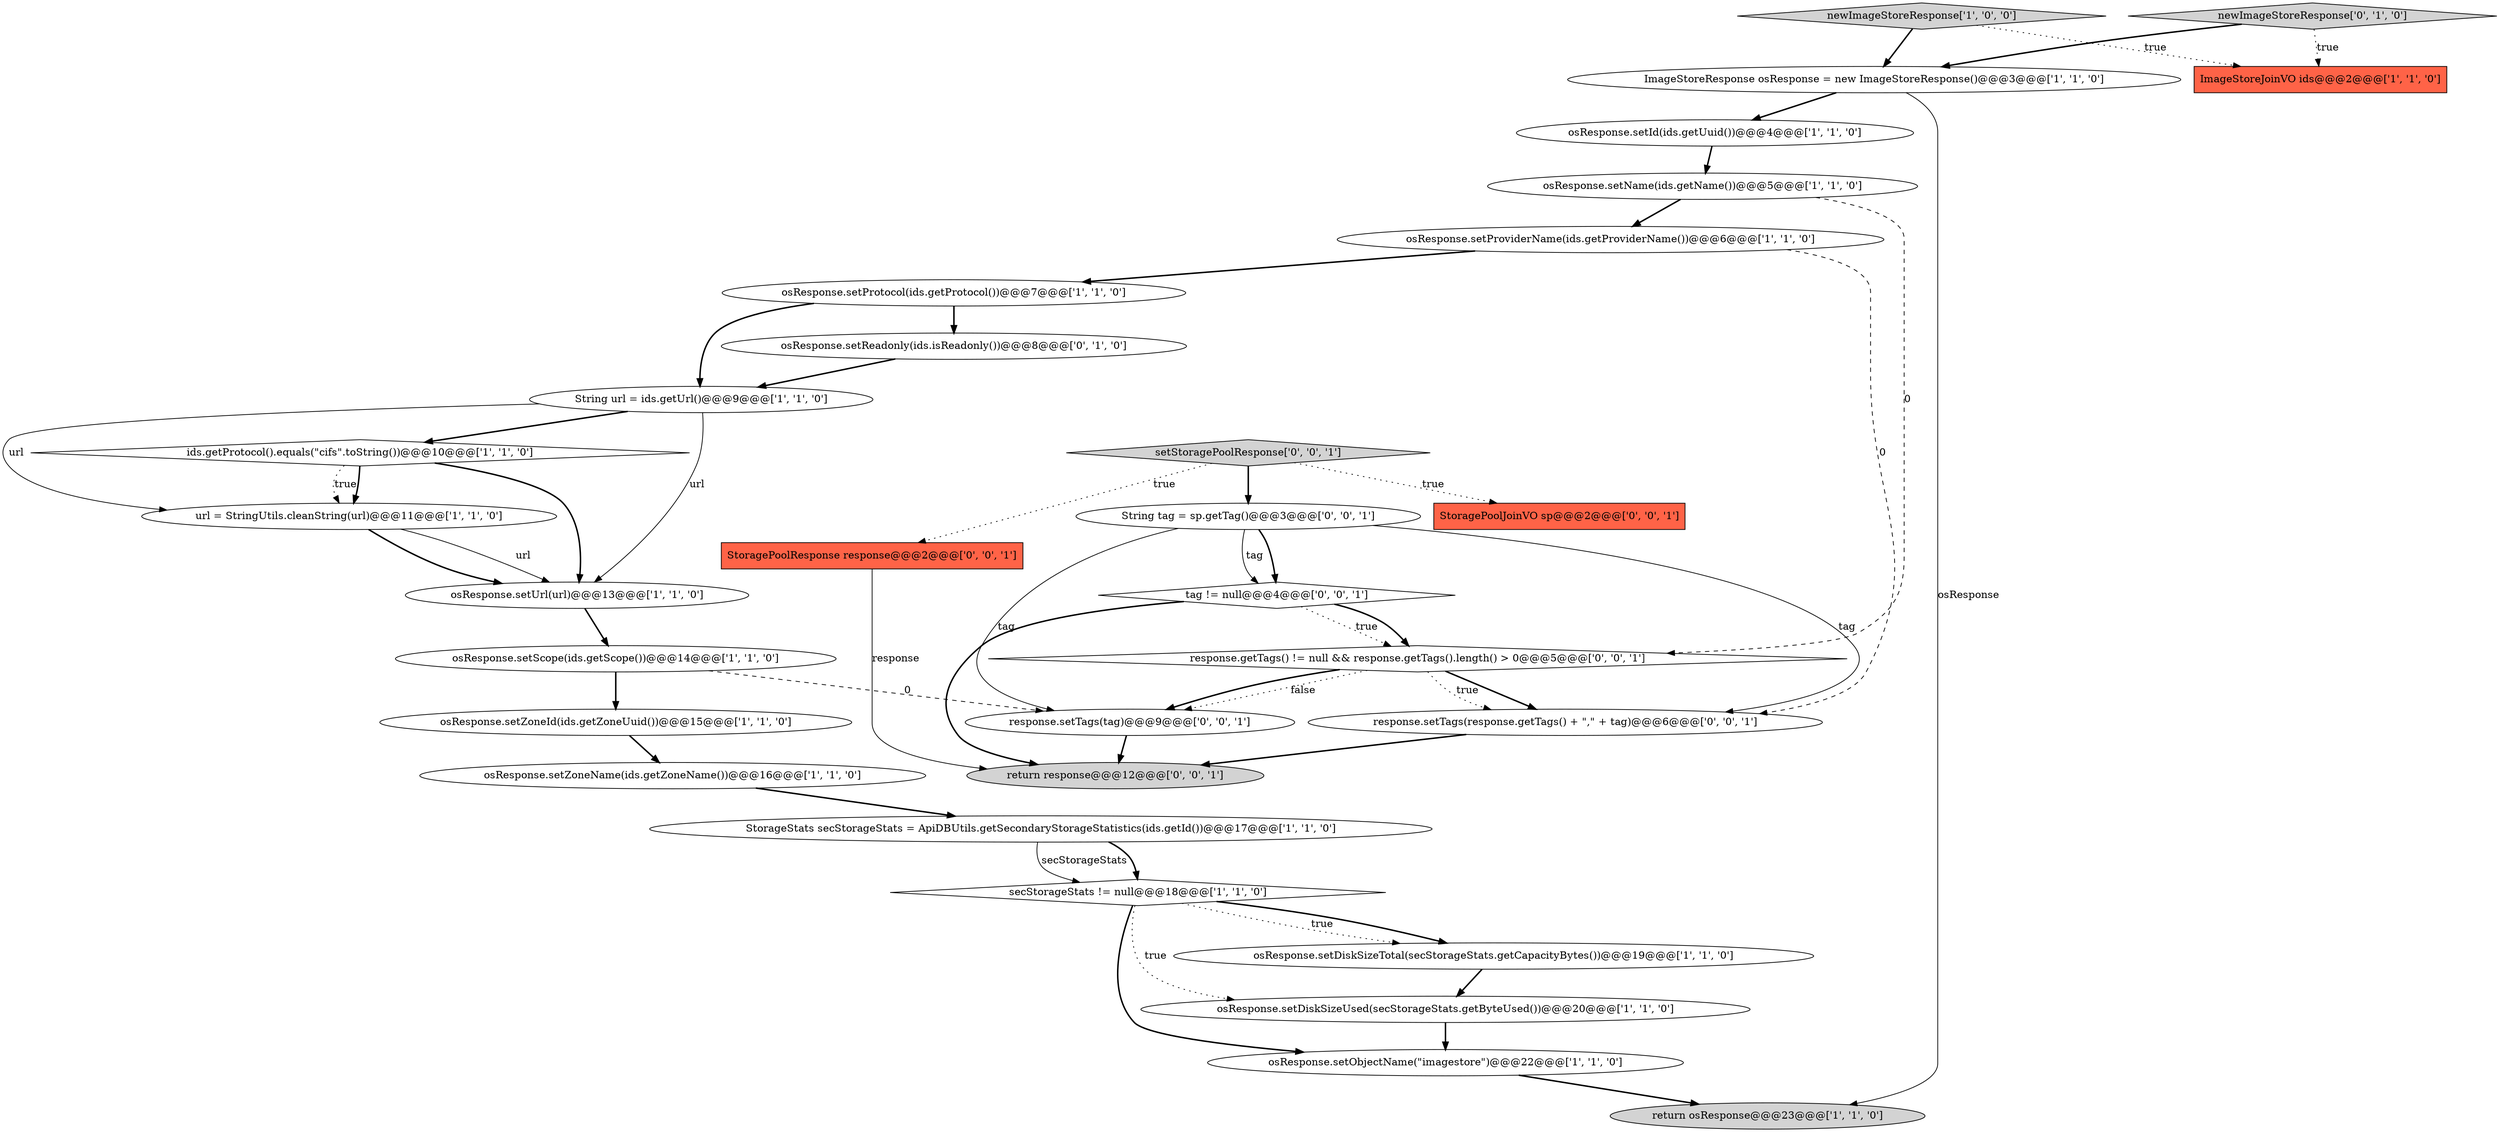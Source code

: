 digraph {
14 [style = filled, label = "secStorageStats != null@@@18@@@['1', '1', '0']", fillcolor = white, shape = diamond image = "AAA0AAABBB1BBB"];
24 [style = filled, label = "String tag = sp.getTag()@@@3@@@['0', '0', '1']", fillcolor = white, shape = ellipse image = "AAA0AAABBB3BBB"];
23 [style = filled, label = "response.getTags() != null && response.getTags().length() > 0@@@5@@@['0', '0', '1']", fillcolor = white, shape = diamond image = "AAA0AAABBB3BBB"];
30 [style = filled, label = "StoragePoolJoinVO sp@@@2@@@['0', '0', '1']", fillcolor = tomato, shape = box image = "AAA0AAABBB3BBB"];
4 [style = filled, label = "ImageStoreResponse osResponse = new ImageStoreResponse()@@@3@@@['1', '1', '0']", fillcolor = white, shape = ellipse image = "AAA0AAABBB1BBB"];
2 [style = filled, label = "ImageStoreJoinVO ids@@@2@@@['1', '1', '0']", fillcolor = tomato, shape = box image = "AAA0AAABBB1BBB"];
11 [style = filled, label = "return osResponse@@@23@@@['1', '1', '0']", fillcolor = lightgray, shape = ellipse image = "AAA0AAABBB1BBB"];
25 [style = filled, label = "response.setTags(response.getTags() + \",\" + tag)@@@6@@@['0', '0', '1']", fillcolor = white, shape = ellipse image = "AAA0AAABBB3BBB"];
29 [style = filled, label = "response.setTags(tag)@@@9@@@['0', '0', '1']", fillcolor = white, shape = ellipse image = "AAA0AAABBB3BBB"];
8 [style = filled, label = "newImageStoreResponse['1', '0', '0']", fillcolor = lightgray, shape = diamond image = "AAA0AAABBB1BBB"];
16 [style = filled, label = "osResponse.setDiskSizeTotal(secStorageStats.getCapacityBytes())@@@19@@@['1', '1', '0']", fillcolor = white, shape = ellipse image = "AAA0AAABBB1BBB"];
10 [style = filled, label = "osResponse.setScope(ids.getScope())@@@14@@@['1', '1', '0']", fillcolor = white, shape = ellipse image = "AAA0AAABBB1BBB"];
28 [style = filled, label = "setStoragePoolResponse['0', '0', '1']", fillcolor = lightgray, shape = diamond image = "AAA0AAABBB3BBB"];
15 [style = filled, label = "osResponse.setZoneId(ids.getZoneUuid())@@@15@@@['1', '1', '0']", fillcolor = white, shape = ellipse image = "AAA0AAABBB1BBB"];
6 [style = filled, label = "osResponse.setZoneName(ids.getZoneName())@@@16@@@['1', '1', '0']", fillcolor = white, shape = ellipse image = "AAA0AAABBB1BBB"];
12 [style = filled, label = "osResponse.setUrl(url)@@@13@@@['1', '1', '0']", fillcolor = white, shape = ellipse image = "AAA0AAABBB1BBB"];
22 [style = filled, label = "tag != null@@@4@@@['0', '0', '1']", fillcolor = white, shape = diamond image = "AAA0AAABBB3BBB"];
1 [style = filled, label = "ids.getProtocol().equals(\"cifs\".toString())@@@10@@@['1', '1', '0']", fillcolor = white, shape = diamond image = "AAA0AAABBB1BBB"];
17 [style = filled, label = "osResponse.setDiskSizeUsed(secStorageStats.getByteUsed())@@@20@@@['1', '1', '0']", fillcolor = white, shape = ellipse image = "AAA0AAABBB1BBB"];
0 [style = filled, label = "osResponse.setProtocol(ids.getProtocol())@@@7@@@['1', '1', '0']", fillcolor = white, shape = ellipse image = "AAA0AAABBB1BBB"];
27 [style = filled, label = "return response@@@12@@@['0', '0', '1']", fillcolor = lightgray, shape = ellipse image = "AAA0AAABBB3BBB"];
19 [style = filled, label = "osResponse.setObjectName(\"imagestore\")@@@22@@@['1', '1', '0']", fillcolor = white, shape = ellipse image = "AAA0AAABBB1BBB"];
26 [style = filled, label = "StoragePoolResponse response@@@2@@@['0', '0', '1']", fillcolor = tomato, shape = box image = "AAA0AAABBB3BBB"];
18 [style = filled, label = "StorageStats secStorageStats = ApiDBUtils.getSecondaryStorageStatistics(ids.getId())@@@17@@@['1', '1', '0']", fillcolor = white, shape = ellipse image = "AAA0AAABBB1BBB"];
3 [style = filled, label = "osResponse.setName(ids.getName())@@@5@@@['1', '1', '0']", fillcolor = white, shape = ellipse image = "AAA0AAABBB1BBB"];
9 [style = filled, label = "osResponse.setId(ids.getUuid())@@@4@@@['1', '1', '0']", fillcolor = white, shape = ellipse image = "AAA0AAABBB1BBB"];
21 [style = filled, label = "osResponse.setReadonly(ids.isReadonly())@@@8@@@['0', '1', '0']", fillcolor = white, shape = ellipse image = "AAA1AAABBB2BBB"];
20 [style = filled, label = "newImageStoreResponse['0', '1', '0']", fillcolor = lightgray, shape = diamond image = "AAA0AAABBB2BBB"];
5 [style = filled, label = "String url = ids.getUrl()@@@9@@@['1', '1', '0']", fillcolor = white, shape = ellipse image = "AAA0AAABBB1BBB"];
7 [style = filled, label = "url = StringUtils.cleanString(url)@@@11@@@['1', '1', '0']", fillcolor = white, shape = ellipse image = "AAA0AAABBB1BBB"];
13 [style = filled, label = "osResponse.setProviderName(ids.getProviderName())@@@6@@@['1', '1', '0']", fillcolor = white, shape = ellipse image = "AAA0AAABBB1BBB"];
6->18 [style = bold, label=""];
29->27 [style = bold, label=""];
18->14 [style = solid, label="secStorageStats"];
23->25 [style = bold, label=""];
22->23 [style = dotted, label="true"];
14->16 [style = bold, label=""];
8->4 [style = bold, label=""];
28->26 [style = dotted, label="true"];
20->2 [style = dotted, label="true"];
13->0 [style = bold, label=""];
1->12 [style = bold, label=""];
17->19 [style = bold, label=""];
5->1 [style = bold, label=""];
20->4 [style = bold, label=""];
22->27 [style = bold, label=""];
9->3 [style = bold, label=""];
26->27 [style = solid, label="response"];
1->7 [style = dotted, label="true"];
14->16 [style = dotted, label="true"];
7->12 [style = solid, label="url"];
5->7 [style = solid, label="url"];
3->23 [style = dashed, label="0"];
10->29 [style = dashed, label="0"];
8->2 [style = dotted, label="true"];
14->19 [style = bold, label=""];
5->12 [style = solid, label="url"];
3->13 [style = bold, label=""];
15->6 [style = bold, label=""];
28->30 [style = dotted, label="true"];
24->22 [style = bold, label=""];
4->11 [style = solid, label="osResponse"];
12->10 [style = bold, label=""];
24->22 [style = solid, label="tag"];
28->24 [style = bold, label=""];
7->12 [style = bold, label=""];
24->29 [style = solid, label="tag"];
19->11 [style = bold, label=""];
13->25 [style = dashed, label="0"];
4->9 [style = bold, label=""];
21->5 [style = bold, label=""];
23->25 [style = dotted, label="true"];
0->21 [style = bold, label=""];
23->29 [style = dotted, label="false"];
10->15 [style = bold, label=""];
16->17 [style = bold, label=""];
22->23 [style = bold, label=""];
1->7 [style = bold, label=""];
0->5 [style = bold, label=""];
24->25 [style = solid, label="tag"];
18->14 [style = bold, label=""];
25->27 [style = bold, label=""];
23->29 [style = bold, label=""];
14->17 [style = dotted, label="true"];
}
